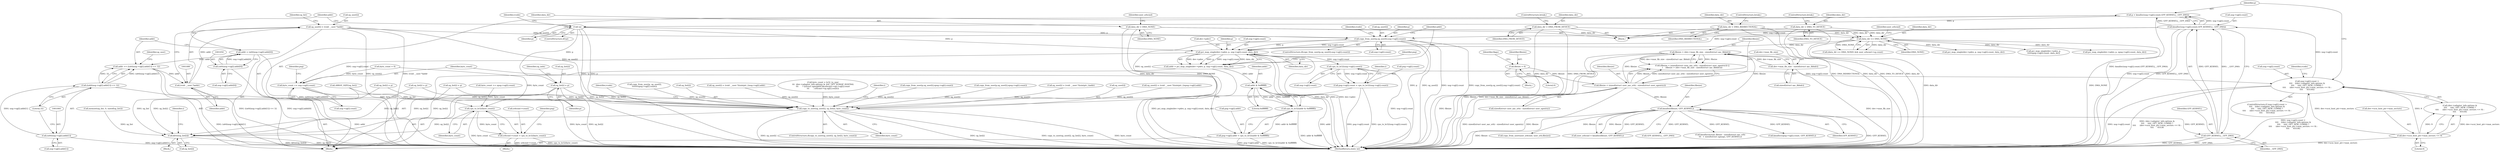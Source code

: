 digraph "0_linux_b4789b8e6be3151a955ade74872822f30e8cd914@API" {
"1001025" [label="(Call,p = kmalloc(usg->sg[i].count,GFP_KERNEL|__GFP_DMA))"];
"1001027" [label="(Call,kmalloc(usg->sg[i].count,GFP_KERNEL|__GFP_DMA))"];
"1000995" [label="(Call,usg->sg[i].count >\n\t\t\t\t    ((dev->adapter_info.options &\n\t\t\t\t     AAC_OPT_NEW_COMM) ?\n\t\t\t\t      (dev->scsi_host_ptr->max_sectors << 9) :\n\t\t\t\t      65536))"];
"1001158" [label="(Call,cpu_to_le32(usg->sg[i].count))"];
"1001116" [label="(Call,pci_map_single(dev->pdev, p, usg->sg[i].count, data_dir))"];
"1001096" [label="(Call,copy_from_user(p,sg_user[i],usg->sg[i].count))"];
"1001039" [label="(Call,!p)"];
"1001025" [label="(Call,p = kmalloc(usg->sg[i].count,GFP_KERNEL|__GFP_DMA))"];
"1001075" [label="(Call,sg_user[i] = (void __user *)addr)"];
"1001079" [label="(Call,(void __user *)addr)"];
"1001060" [label="(Call,addr += ((u64)usg->sg[i].addr[1]) << 32)"];
"1001062" [label="(Call,((u64)usg->sg[i].addr[1]) << 32)"];
"1001063" [label="(Call,(u64)usg->sg[i].addr[1])"];
"1001047" [label="(Call,addr = (u64)usg->sg[i].addr[0])"];
"1001049" [label="(Call,(u64)usg->sg[i].addr[0])"];
"1000446" [label="(Call,data_dir == DMA_NONE)"];
"1000363" [label="(Call,data_dir = DMA_TO_DEVICE)"];
"1000367" [label="(Call,data_dir = DMA_BIDIRECTIONAL)"];
"1000372" [label="(Call,data_dir = DMA_FROM_DEVICE)"];
"1000377" [label="(Call,data_dir = DMA_NONE)"];
"1001011" [label="(Call,dev->scsi_host_ptr->max_sectors << 9)"];
"1001035" [label="(Call,GFP_KERNEL|__GFP_DMA)"];
"1000254" [label="(Call,kmalloc(fibsize, GFP_KERNEL))"];
"1000238" [label="(Call,fibsize > (dev->max_fib_size - sizeof(struct aac_fibhdr)))"];
"1000231" [label="(Call,fibsize < (sizeof(struct user_aac_srb) - sizeof(struct user_sgentry)))"];
"1000136" [label="(Call,fibsize = 0)"];
"1000240" [label="(Call,dev->max_fib_size - sizeof(struct aac_fibhdr))"];
"1001082" [label="(Call,sg_list[i] = p)"];
"1001424" [label="(Call,copy_to_user(sg_user[i], sg_list[i], byte_count))"];
"1001469" [label="(Call,kfree(sg_list[i]))"];
"1001114" [label="(Call,addr = pci_map_single(dev->pdev, p, usg->sg[i].count, data_dir))"];
"1001138" [label="(Call,addr & 0xffffffff)"];
"1001137" [label="(Call,cpu_to_le32(addr & 0xffffffff))"];
"1001129" [label="(Call,psg->sg[i].addr = cpu_to_le32(addr & 0xffffffff))"];
"1001141" [label="(Call,byte_count += usg->sg[i].count)"];
"1001334" [label="(Call,cpu_to_le32(byte_count))"];
"1001330" [label="(Call,srbcmd->count = cpu_to_le32(byte_count))"];
"1001150" [label="(Call,psg->sg[i].count = cpu_to_le32(usg->sg[i].count))"];
"1000363" [label="(Call,data_dir = DMA_TO_DEVICE)"];
"1000230" [label="(Call,(fibsize < (sizeof(struct user_aac_srb) - sizeof(struct user_sgentry))) ||\n\t    (fibsize > (dev->max_fib_size - sizeof(struct aac_fibhdr))))"];
"1001027" [label="(Call,kmalloc(usg->sg[i].count,GFP_KERNEL|__GFP_DMA))"];
"1000374" [label="(Identifier,DMA_FROM_DEVICE)"];
"1001331" [label="(Call,srbcmd->count)"];
"1000994" [label="(ControlStructure,if (usg->sg[i].count >\n\t\t\t\t    ((dev->adapter_info.options &\n\t\t\t\t     AAC_OPT_NEW_COMM) ?\n\t\t\t\t      (dev->scsi_host_ptr->max_sectors << 9) :\n\t\t\t\t      65536)))"];
"1000370" [label="(ControlStructure,break;)"];
"1000232" [label="(Identifier,fibsize)"];
"1001039" [label="(Call,!p)"];
"1001063" [label="(Call,(u64)usg->sg[i].addr[1])"];
"1001011" [label="(Call,dev->scsi_host_ptr->max_sectors << 9)"];
"1000256" [label="(Identifier,GFP_KERNEL)"];
"1000141" [label="(Identifier,flags)"];
"1001065" [label="(Call,usg->sg[i].addr[1])"];
"1000267" [label="(Call,copy_from_user(user_srbcmd, user_srb,fibsize))"];
"1000377" [label="(Call,data_dir = DMA_NONE)"];
"1001330" [label="(Call,srbcmd->count = cpu_to_le32(byte_count))"];
"1001129" [label="(Call,psg->sg[i].addr = cpu_to_le32(addr & 0xffffffff))"];
"1000373" [label="(Identifier,data_dir)"];
"1000375" [label="(ControlStructure,break;)"];
"1000252" [label="(Call,user_srbcmd = kmalloc(fibsize, GFP_KERNEL))"];
"1001115" [label="(Identifier,addr)"];
"1001468" [label="(Block,)"];
"1000954" [label="(Block,)"];
"1001470" [label="(Call,sg_list[i])"];
"1000990" [label="(Identifier,i)"];
"1001076" [label="(Call,sg_user[i])"];
"1001037" [label="(Identifier,__GFP_DMA)"];
"1000451" [label="(Identifier,user_srbcmd)"];
"1000384" [label="(Identifier,user_srbcmd)"];
"1001262" [label="(Call,copy_from_user(p, sg_user[i],\n\t\t\t\t\t\t\tupsg->sg[i].count))"];
"1000241" [label="(Call,dev->max_fib_size)"];
"1001110" [label="(Identifier,rcode)"];
"1001137" [label="(Call,cpu_to_le32(addr & 0xffffffff))"];
"1001086" [label="(Identifier,p)"];
"1001428" [label="(Call,sg_list[i])"];
"1000445" [label="(Call,(data_dir == DMA_NONE) && user_srbcmd->sg.count)"];
"1000460" [label="(Call,byte_count = 0)"];
"1000553" [label="(Call,GFP_KERNEL|__GFP_DMA)"];
"1000137" [label="(Identifier,fibsize)"];
"1000231" [label="(Call,fibsize < (sizeof(struct user_aac_srb) - sizeof(struct user_sgentry)))"];
"1001335" [label="(Identifier,byte_count)"];
"1000239" [label="(Identifier,fibsize)"];
"1001151" [label="(Call,psg->sg[i].count)"];
"1000448" [label="(Identifier,DMA_NONE)"];
"1001117" [label="(Call,dev->pdev)"];
"1001047" [label="(Call,addr = (u64)usg->sg[i].addr[0])"];
"1001098" [label="(Call,sg_user[i])"];
"1001154" [label="(Identifier,psg)"];
"1001088" [label="(Identifier,sg_indx)"];
"1000824" [label="(Call,sg_list[i] = p)"];
"1001334" [label="(Call,cpu_to_le32(byte_count))"];
"1000996" [label="(Call,usg->sg[i].count)"];
"1001021" [label="(Identifier,rcode)"];
"1001467" [label="(Identifier,i)"];
"1000809" [label="(Call,sg_user[i] = (void __user *)(uintptr_t)usg->sg[i].addr)"];
"1001248" [label="(Call,sg_list[i] = p)"];
"1001095" [label="(ControlStructure,if(copy_from_user(p,sg_user[i],usg->sg[i].count)))"];
"1000255" [label="(Identifier,fibsize)"];
"1001423" [label="(ControlStructure,if(copy_to_user(sg_user[i], sg_list[i], byte_count)))"];
"1001038" [label="(ControlStructure,if(!p))"];
"1000372" [label="(Call,data_dir = DMA_FROM_DEVICE)"];
"1000860" [label="(Call,pci_map_single(dev->pdev, p, usg->sg[i].count, data_dir))"];
"1001048" [label="(Identifier,addr)"];
"1001036" [label="(Identifier,GFP_KERNEL)"];
"1001062" [label="(Call,((u64)usg->sg[i].addr[1]) << 32)"];
"1001083" [label="(Call,sg_list[i])"];
"1001142" [label="(Identifier,byte_count)"];
"1001040" [label="(Identifier,p)"];
"1001079" [label="(Call,(void __user *)addr)"];
"1001391" [label="(Call,byte_count = le32_to_cpu(\n\t\t\t  (dev->adapter_info.options & AAC_OPT_SGMAP_HOST64)\n\t\t\t      ? ((struct sgmap64*)&srbcmd->sg)->sg[i].count\n\t\t\t      : srbcmd->sg.sg[i].count))"];
"1000367" [label="(Call,data_dir = DMA_BIDIRECTIONAL)"];
"1000240" [label="(Call,dev->max_fib_size - sizeof(struct aac_fibhdr))"];
"1001012" [label="(Call,dev->scsi_host_ptr->max_sectors)"];
"1000707" [label="(Call,kmalloc(actual_fibsize - sizeof(struct aac_srb)\n\t\t\t  + sizeof(struct sgmap), GFP_KERNEL))"];
"1001114" [label="(Call,addr = pci_map_single(dev->pdev, p, usg->sg[i].count, data_dir))"];
"1000369" [label="(Identifier,DMA_BIDIRECTIONAL)"];
"1001215" [label="(Call,kmalloc(upsg->sg[i].count, GFP_KERNEL))"];
"1001035" [label="(Call,GFP_KERNEL|__GFP_DMA)"];
"1000368" [label="(Identifier,data_dir)"];
"1001130" [label="(Call,psg->sg[i].addr)"];
"1000208" [label="(Call,memset(sg_list, 0, sizeof(sg_list)))"];
"1001049" [label="(Call,(u64)usg->sg[i].addr[0])"];
"1001097" [label="(Identifier,p)"];
"1001003" [label="(Call,(dev->adapter_info.options &\n\t\t\t\t     AAC_OPT_NEW_COMM) ?\n\t\t\t\t      (dev->scsi_host_ptr->max_sectors << 9) :\n\t\t\t\t      65536)"];
"1000379" [label="(Identifier,DMA_NONE)"];
"1001305" [label="(Call,byte_count += upsg->sg[i].count)"];
"1000602" [label="(Call,sg_list[i] = p)"];
"1000361" [label="(Block,)"];
"1000244" [label="(Call,sizeof(struct aac_fibhdr))"];
"1000233" [label="(Call,sizeof(struct user_aac_srb) - sizeof(struct user_sgentry))"];
"1001389" [label="(Identifier,i)"];
"1001150" [label="(Call,psg->sg[i].count = cpu_to_le32(usg->sg[i].count))"];
"1001158" [label="(Call,cpu_to_le32(usg->sg[i].count))"];
"1001060" [label="(Call,addr += ((u64)usg->sg[i].addr[1]) << 32)"];
"1000447" [label="(Identifier,data_dir)"];
"1001282" [label="(Call,pci_map_single(dev->pdev, p,\n\t\t\t\t\tupsg->sg[i].count, data_dir))"];
"1000378" [label="(Identifier,data_dir)"];
"1001025" [label="(Call,p = kmalloc(usg->sg[i].count,GFP_KERNEL|__GFP_DMA))"];
"1000446" [label="(Call,data_dir == DMA_NONE)"];
"1001051" [label="(Call,usg->sg[i].addr[0])"];
"1001338" [label="(Identifier,psg)"];
"1000616" [label="(Call,copy_from_user(p,sg_user[i],upsg->sg[i].count))"];
"1001028" [label="(Call,usg->sg[i].count)"];
"1001101" [label="(Call,usg->sg[i].count)"];
"1000238" [label="(Call,fibsize > (dev->max_fib_size - sizeof(struct aac_fibhdr)))"];
"1000838" [label="(Call,copy_from_user(p,sg_user[i],upsg->sg[i].count))"];
"1001159" [label="(Call,usg->sg[i].count)"];
"1000387" [label="(Call,ARRAY_SIZE(sg_list))"];
"1001096" [label="(Call,copy_from_user(p,sg_user[i],usg->sg[i].count))"];
"1001017" [label="(Literal,9)"];
"1001081" [label="(Identifier,addr)"];
"1001084" [label="(Identifier,sg_list)"];
"1001074" [label="(Literal,32)"];
"1000136" [label="(Call,fibsize = 0)"];
"1001082" [label="(Call,sg_list[i] = p)"];
"1001143" [label="(Call,usg->sg[i].count)"];
"1001075" [label="(Call,sg_user[i] = (void __user *)addr)"];
"1000118" [label="(Block,)"];
"1001133" [label="(Identifier,psg)"];
"1001424" [label="(Call,copy_to_user(sg_user[i], sg_list[i], byte_count))"];
"1000138" [label="(Literal,0)"];
"1000593" [label="(Call,sg_user[i] = (void __user *)(uintptr_t)addr)"];
"1001061" [label="(Identifier,addr)"];
"1001469" [label="(Call,kfree(sg_list[i]))"];
"1000636" [label="(Call,pci_map_single(dev->pdev, p, upsg->sg[i].count, data_dir))"];
"1001431" [label="(Identifier,byte_count)"];
"1001120" [label="(Identifier,p)"];
"1001128" [label="(Identifier,data_dir)"];
"1001077" [label="(Identifier,sg_user)"];
"1000364" [label="(Identifier,data_dir)"];
"1001425" [label="(Call,sg_user[i])"];
"1001485" [label="(MethodReturn,static int)"];
"1000366" [label="(ControlStructure,break;)"];
"1001141" [label="(Call,byte_count += usg->sg[i].count)"];
"1001121" [label="(Call,usg->sg[i].count)"];
"1000254" [label="(Call,kmalloc(fibsize, GFP_KERNEL))"];
"1001233" [label="(Call,sg_user[i] = (void __user *)(uintptr_t)upsg->sg[i].addr)"];
"1000365" [label="(Identifier,DMA_TO_DEVICE)"];
"1001138" [label="(Call,addr & 0xffffffff)"];
"1001434" [label="(Identifier,rcode)"];
"1001139" [label="(Identifier,addr)"];
"1001043" [label="(Identifier,rcode)"];
"1001140" [label="(Literal,0xffffffff)"];
"1000991" [label="(Block,)"];
"1000995" [label="(Call,usg->sg[i].count >\n\t\t\t\t    ((dev->adapter_info.options &\n\t\t\t\t     AAC_OPT_NEW_COMM) ?\n\t\t\t\t      (dev->scsi_host_ptr->max_sectors << 9) :\n\t\t\t\t      65536))"];
"1001026" [label="(Identifier,p)"];
"1001116" [label="(Call,pci_map_single(dev->pdev, p, usg->sg[i].count, data_dir))"];
"1001025" -> "1000991"  [label="AST: "];
"1001025" -> "1001027"  [label="CFG: "];
"1001026" -> "1001025"  [label="AST: "];
"1001027" -> "1001025"  [label="AST: "];
"1001040" -> "1001025"  [label="CFG: "];
"1001025" -> "1001485"  [label="DDG: kmalloc(usg->sg[i].count,GFP_KERNEL|__GFP_DMA)"];
"1001027" -> "1001025"  [label="DDG: usg->sg[i].count"];
"1001027" -> "1001025"  [label="DDG: GFP_KERNEL|__GFP_DMA"];
"1001025" -> "1001039"  [label="DDG: p"];
"1001027" -> "1001035"  [label="CFG: "];
"1001028" -> "1001027"  [label="AST: "];
"1001035" -> "1001027"  [label="AST: "];
"1001027" -> "1001485"  [label="DDG: usg->sg[i].count"];
"1001027" -> "1001485"  [label="DDG: GFP_KERNEL|__GFP_DMA"];
"1000995" -> "1001027"  [label="DDG: usg->sg[i].count"];
"1001035" -> "1001027"  [label="DDG: GFP_KERNEL"];
"1001035" -> "1001027"  [label="DDG: __GFP_DMA"];
"1001027" -> "1001096"  [label="DDG: usg->sg[i].count"];
"1001027" -> "1001116"  [label="DDG: usg->sg[i].count"];
"1000995" -> "1000994"  [label="AST: "];
"1000995" -> "1001003"  [label="CFG: "];
"1000996" -> "1000995"  [label="AST: "];
"1001003" -> "1000995"  [label="AST: "];
"1001021" -> "1000995"  [label="CFG: "];
"1001026" -> "1000995"  [label="CFG: "];
"1000995" -> "1001485"  [label="DDG: usg->sg[i].count"];
"1000995" -> "1001485"  [label="DDG: (dev->adapter_info.options &\n\t\t\t\t     AAC_OPT_NEW_COMM) ?\n\t\t\t\t      (dev->scsi_host_ptr->max_sectors << 9) :\n\t\t\t\t      65536"];
"1000995" -> "1001485"  [label="DDG: usg->sg[i].count >\n\t\t\t\t    ((dev->adapter_info.options &\n\t\t\t\t     AAC_OPT_NEW_COMM) ?\n\t\t\t\t      (dev->scsi_host_ptr->max_sectors << 9) :\n\t\t\t\t      65536)"];
"1001158" -> "1000995"  [label="DDG: usg->sg[i].count"];
"1001011" -> "1000995"  [label="DDG: dev->scsi_host_ptr->max_sectors"];
"1001011" -> "1000995"  [label="DDG: 9"];
"1001158" -> "1001150"  [label="AST: "];
"1001158" -> "1001159"  [label="CFG: "];
"1001159" -> "1001158"  [label="AST: "];
"1001150" -> "1001158"  [label="CFG: "];
"1001158" -> "1001485"  [label="DDG: usg->sg[i].count"];
"1001158" -> "1001150"  [label="DDG: usg->sg[i].count"];
"1001116" -> "1001158"  [label="DDG: usg->sg[i].count"];
"1001116" -> "1001114"  [label="AST: "];
"1001116" -> "1001128"  [label="CFG: "];
"1001117" -> "1001116"  [label="AST: "];
"1001120" -> "1001116"  [label="AST: "];
"1001121" -> "1001116"  [label="AST: "];
"1001128" -> "1001116"  [label="AST: "];
"1001114" -> "1001116"  [label="CFG: "];
"1001116" -> "1001485"  [label="DDG: data_dir"];
"1001116" -> "1001485"  [label="DDG: p"];
"1001116" -> "1001485"  [label="DDG: dev->pdev"];
"1001116" -> "1001114"  [label="DDG: dev->pdev"];
"1001116" -> "1001114"  [label="DDG: p"];
"1001116" -> "1001114"  [label="DDG: usg->sg[i].count"];
"1001116" -> "1001114"  [label="DDG: data_dir"];
"1001096" -> "1001116"  [label="DDG: p"];
"1001096" -> "1001116"  [label="DDG: usg->sg[i].count"];
"1001039" -> "1001116"  [label="DDG: p"];
"1000446" -> "1001116"  [label="DDG: data_dir"];
"1001116" -> "1001141"  [label="DDG: usg->sg[i].count"];
"1001096" -> "1001095"  [label="AST: "];
"1001096" -> "1001101"  [label="CFG: "];
"1001097" -> "1001096"  [label="AST: "];
"1001098" -> "1001096"  [label="AST: "];
"1001101" -> "1001096"  [label="AST: "];
"1001110" -> "1001096"  [label="CFG: "];
"1001115" -> "1001096"  [label="CFG: "];
"1001096" -> "1001485"  [label="DDG: p"];
"1001096" -> "1001485"  [label="DDG: sg_user[i]"];
"1001096" -> "1001485"  [label="DDG: usg->sg[i].count"];
"1001096" -> "1001485"  [label="DDG: copy_from_user(p,sg_user[i],usg->sg[i].count)"];
"1001039" -> "1001096"  [label="DDG: p"];
"1001075" -> "1001096"  [label="DDG: sg_user[i]"];
"1001096" -> "1001424"  [label="DDG: sg_user[i]"];
"1001039" -> "1001038"  [label="AST: "];
"1001039" -> "1001040"  [label="CFG: "];
"1001040" -> "1001039"  [label="AST: "];
"1001043" -> "1001039"  [label="CFG: "];
"1001048" -> "1001039"  [label="CFG: "];
"1001039" -> "1001485"  [label="DDG: p"];
"1001039" -> "1001485"  [label="DDG: !p"];
"1001039" -> "1001082"  [label="DDG: p"];
"1001075" -> "1000991"  [label="AST: "];
"1001075" -> "1001079"  [label="CFG: "];
"1001076" -> "1001075"  [label="AST: "];
"1001079" -> "1001075"  [label="AST: "];
"1001084" -> "1001075"  [label="CFG: "];
"1001075" -> "1001485"  [label="DDG: sg_user[i]"];
"1001075" -> "1001485"  [label="DDG: (void __user *)addr"];
"1001079" -> "1001075"  [label="DDG: addr"];
"1001075" -> "1001424"  [label="DDG: sg_user[i]"];
"1001079" -> "1001081"  [label="CFG: "];
"1001080" -> "1001079"  [label="AST: "];
"1001081" -> "1001079"  [label="AST: "];
"1001079" -> "1001485"  [label="DDG: addr"];
"1001060" -> "1001079"  [label="DDG: addr"];
"1001060" -> "1000991"  [label="AST: "];
"1001060" -> "1001062"  [label="CFG: "];
"1001061" -> "1001060"  [label="AST: "];
"1001062" -> "1001060"  [label="AST: "];
"1001077" -> "1001060"  [label="CFG: "];
"1001060" -> "1001485"  [label="DDG: ((u64)usg->sg[i].addr[1]) << 32"];
"1001062" -> "1001060"  [label="DDG: (u64)usg->sg[i].addr[1]"];
"1001062" -> "1001060"  [label="DDG: 32"];
"1001047" -> "1001060"  [label="DDG: addr"];
"1001062" -> "1001074"  [label="CFG: "];
"1001063" -> "1001062"  [label="AST: "];
"1001074" -> "1001062"  [label="AST: "];
"1001062" -> "1001485"  [label="DDG: (u64)usg->sg[i].addr[1]"];
"1001063" -> "1001062"  [label="DDG: usg->sg[i].addr[1]"];
"1001063" -> "1001065"  [label="CFG: "];
"1001064" -> "1001063"  [label="AST: "];
"1001065" -> "1001063"  [label="AST: "];
"1001074" -> "1001063"  [label="CFG: "];
"1001063" -> "1001485"  [label="DDG: usg->sg[i].addr[1]"];
"1001047" -> "1000991"  [label="AST: "];
"1001047" -> "1001049"  [label="CFG: "];
"1001048" -> "1001047"  [label="AST: "];
"1001049" -> "1001047"  [label="AST: "];
"1001061" -> "1001047"  [label="CFG: "];
"1001047" -> "1001485"  [label="DDG: (u64)usg->sg[i].addr[0]"];
"1001049" -> "1001047"  [label="DDG: usg->sg[i].addr[0]"];
"1001049" -> "1001051"  [label="CFG: "];
"1001050" -> "1001049"  [label="AST: "];
"1001051" -> "1001049"  [label="AST: "];
"1001049" -> "1001485"  [label="DDG: usg->sg[i].addr[0]"];
"1000446" -> "1000445"  [label="AST: "];
"1000446" -> "1000448"  [label="CFG: "];
"1000447" -> "1000446"  [label="AST: "];
"1000448" -> "1000446"  [label="AST: "];
"1000451" -> "1000446"  [label="CFG: "];
"1000445" -> "1000446"  [label="CFG: "];
"1000446" -> "1001485"  [label="DDG: data_dir"];
"1000446" -> "1001485"  [label="DDG: DMA_NONE"];
"1000446" -> "1000445"  [label="DDG: data_dir"];
"1000446" -> "1000445"  [label="DDG: DMA_NONE"];
"1000363" -> "1000446"  [label="DDG: data_dir"];
"1000367" -> "1000446"  [label="DDG: data_dir"];
"1000372" -> "1000446"  [label="DDG: data_dir"];
"1000377" -> "1000446"  [label="DDG: data_dir"];
"1000446" -> "1000636"  [label="DDG: data_dir"];
"1000446" -> "1000860"  [label="DDG: data_dir"];
"1000446" -> "1001282"  [label="DDG: data_dir"];
"1000363" -> "1000361"  [label="AST: "];
"1000363" -> "1000365"  [label="CFG: "];
"1000364" -> "1000363"  [label="AST: "];
"1000365" -> "1000363"  [label="AST: "];
"1000366" -> "1000363"  [label="CFG: "];
"1000363" -> "1001485"  [label="DDG: DMA_TO_DEVICE"];
"1000363" -> "1001485"  [label="DDG: data_dir"];
"1000367" -> "1000361"  [label="AST: "];
"1000367" -> "1000369"  [label="CFG: "];
"1000368" -> "1000367"  [label="AST: "];
"1000369" -> "1000367"  [label="AST: "];
"1000370" -> "1000367"  [label="CFG: "];
"1000367" -> "1001485"  [label="DDG: DMA_BIDIRECTIONAL"];
"1000367" -> "1001485"  [label="DDG: data_dir"];
"1000372" -> "1000361"  [label="AST: "];
"1000372" -> "1000374"  [label="CFG: "];
"1000373" -> "1000372"  [label="AST: "];
"1000374" -> "1000372"  [label="AST: "];
"1000375" -> "1000372"  [label="CFG: "];
"1000372" -> "1001485"  [label="DDG: data_dir"];
"1000372" -> "1001485"  [label="DDG: DMA_FROM_DEVICE"];
"1000377" -> "1000361"  [label="AST: "];
"1000377" -> "1000379"  [label="CFG: "];
"1000378" -> "1000377"  [label="AST: "];
"1000379" -> "1000377"  [label="AST: "];
"1000384" -> "1000377"  [label="CFG: "];
"1000377" -> "1001485"  [label="DDG: DMA_NONE"];
"1000377" -> "1001485"  [label="DDG: data_dir"];
"1001011" -> "1001003"  [label="AST: "];
"1001011" -> "1001017"  [label="CFG: "];
"1001012" -> "1001011"  [label="AST: "];
"1001017" -> "1001011"  [label="AST: "];
"1001003" -> "1001011"  [label="CFG: "];
"1001011" -> "1001485"  [label="DDG: dev->scsi_host_ptr->max_sectors"];
"1001011" -> "1001003"  [label="DDG: dev->scsi_host_ptr->max_sectors"];
"1001011" -> "1001003"  [label="DDG: 9"];
"1001035" -> "1001037"  [label="CFG: "];
"1001036" -> "1001035"  [label="AST: "];
"1001037" -> "1001035"  [label="AST: "];
"1001035" -> "1001485"  [label="DDG: GFP_KERNEL"];
"1001035" -> "1001485"  [label="DDG: __GFP_DMA"];
"1000254" -> "1001035"  [label="DDG: GFP_KERNEL"];
"1000254" -> "1000252"  [label="AST: "];
"1000254" -> "1000256"  [label="CFG: "];
"1000255" -> "1000254"  [label="AST: "];
"1000256" -> "1000254"  [label="AST: "];
"1000252" -> "1000254"  [label="CFG: "];
"1000254" -> "1001485"  [label="DDG: fibsize"];
"1000254" -> "1001485"  [label="DDG: GFP_KERNEL"];
"1000254" -> "1000252"  [label="DDG: fibsize"];
"1000254" -> "1000252"  [label="DDG: GFP_KERNEL"];
"1000238" -> "1000254"  [label="DDG: fibsize"];
"1000231" -> "1000254"  [label="DDG: fibsize"];
"1000254" -> "1000267"  [label="DDG: fibsize"];
"1000254" -> "1000553"  [label="DDG: GFP_KERNEL"];
"1000254" -> "1000707"  [label="DDG: GFP_KERNEL"];
"1000254" -> "1001215"  [label="DDG: GFP_KERNEL"];
"1000238" -> "1000230"  [label="AST: "];
"1000238" -> "1000240"  [label="CFG: "];
"1000239" -> "1000238"  [label="AST: "];
"1000240" -> "1000238"  [label="AST: "];
"1000230" -> "1000238"  [label="CFG: "];
"1000238" -> "1001485"  [label="DDG: fibsize"];
"1000238" -> "1001485"  [label="DDG: dev->max_fib_size - sizeof(struct aac_fibhdr)"];
"1000238" -> "1000230"  [label="DDG: fibsize"];
"1000238" -> "1000230"  [label="DDG: dev->max_fib_size - sizeof(struct aac_fibhdr)"];
"1000231" -> "1000238"  [label="DDG: fibsize"];
"1000240" -> "1000238"  [label="DDG: dev->max_fib_size"];
"1000231" -> "1000230"  [label="AST: "];
"1000231" -> "1000233"  [label="CFG: "];
"1000232" -> "1000231"  [label="AST: "];
"1000233" -> "1000231"  [label="AST: "];
"1000239" -> "1000231"  [label="CFG: "];
"1000230" -> "1000231"  [label="CFG: "];
"1000231" -> "1001485"  [label="DDG: sizeof(struct user_aac_srb) - sizeof(struct user_sgentry)"];
"1000231" -> "1001485"  [label="DDG: fibsize"];
"1000231" -> "1000230"  [label="DDG: fibsize"];
"1000231" -> "1000230"  [label="DDG: sizeof(struct user_aac_srb) - sizeof(struct user_sgentry)"];
"1000136" -> "1000231"  [label="DDG: fibsize"];
"1000136" -> "1000118"  [label="AST: "];
"1000136" -> "1000138"  [label="CFG: "];
"1000137" -> "1000136"  [label="AST: "];
"1000138" -> "1000136"  [label="AST: "];
"1000141" -> "1000136"  [label="CFG: "];
"1000136" -> "1001485"  [label="DDG: fibsize"];
"1000240" -> "1000244"  [label="CFG: "];
"1000241" -> "1000240"  [label="AST: "];
"1000244" -> "1000240"  [label="AST: "];
"1000240" -> "1001485"  [label="DDG: dev->max_fib_size"];
"1001082" -> "1000991"  [label="AST: "];
"1001082" -> "1001086"  [label="CFG: "];
"1001083" -> "1001082"  [label="AST: "];
"1001086" -> "1001082"  [label="AST: "];
"1001088" -> "1001082"  [label="CFG: "];
"1001082" -> "1001485"  [label="DDG: sg_list[i]"];
"1001082" -> "1001424"  [label="DDG: sg_list[i]"];
"1001082" -> "1001469"  [label="DDG: sg_list[i]"];
"1001424" -> "1001423"  [label="AST: "];
"1001424" -> "1001431"  [label="CFG: "];
"1001425" -> "1001424"  [label="AST: "];
"1001428" -> "1001424"  [label="AST: "];
"1001431" -> "1001424"  [label="AST: "];
"1001434" -> "1001424"  [label="CFG: "];
"1001389" -> "1001424"  [label="CFG: "];
"1001424" -> "1001485"  [label="DDG: sg_user[i]"];
"1001424" -> "1001485"  [label="DDG: sg_list[i]"];
"1001424" -> "1001485"  [label="DDG: copy_to_user(sg_user[i], sg_list[i], byte_count)"];
"1001424" -> "1001485"  [label="DDG: byte_count"];
"1000809" -> "1001424"  [label="DDG: sg_user[i]"];
"1000616" -> "1001424"  [label="DDG: sg_user[i]"];
"1001262" -> "1001424"  [label="DDG: sg_user[i]"];
"1000593" -> "1001424"  [label="DDG: sg_user[i]"];
"1001233" -> "1001424"  [label="DDG: sg_user[i]"];
"1000838" -> "1001424"  [label="DDG: sg_user[i]"];
"1000387" -> "1001424"  [label="DDG: sg_list"];
"1001248" -> "1001424"  [label="DDG: sg_list[i]"];
"1000602" -> "1001424"  [label="DDG: sg_list[i]"];
"1000824" -> "1001424"  [label="DDG: sg_list[i]"];
"1001391" -> "1001424"  [label="DDG: byte_count"];
"1001424" -> "1001469"  [label="DDG: sg_list[i]"];
"1001469" -> "1001468"  [label="AST: "];
"1001469" -> "1001470"  [label="CFG: "];
"1001470" -> "1001469"  [label="AST: "];
"1001467" -> "1001469"  [label="CFG: "];
"1001469" -> "1001485"  [label="DDG: kfree(sg_list[i])"];
"1001469" -> "1001485"  [label="DDG: sg_list[i]"];
"1000208" -> "1001469"  [label="DDG: sg_list"];
"1000387" -> "1001469"  [label="DDG: sg_list"];
"1001248" -> "1001469"  [label="DDG: sg_list[i]"];
"1000602" -> "1001469"  [label="DDG: sg_list[i]"];
"1000824" -> "1001469"  [label="DDG: sg_list[i]"];
"1001114" -> "1000991"  [label="AST: "];
"1001115" -> "1001114"  [label="AST: "];
"1001133" -> "1001114"  [label="CFG: "];
"1001114" -> "1001485"  [label="DDG: pci_map_single(dev->pdev, p, usg->sg[i].count, data_dir)"];
"1001114" -> "1001138"  [label="DDG: addr"];
"1001138" -> "1001137"  [label="AST: "];
"1001138" -> "1001140"  [label="CFG: "];
"1001139" -> "1001138"  [label="AST: "];
"1001140" -> "1001138"  [label="AST: "];
"1001137" -> "1001138"  [label="CFG: "];
"1001138" -> "1001485"  [label="DDG: addr"];
"1001138" -> "1001137"  [label="DDG: addr"];
"1001138" -> "1001137"  [label="DDG: 0xffffffff"];
"1001137" -> "1001129"  [label="AST: "];
"1001129" -> "1001137"  [label="CFG: "];
"1001137" -> "1001485"  [label="DDG: addr & 0xffffffff"];
"1001137" -> "1001129"  [label="DDG: addr & 0xffffffff"];
"1001129" -> "1000991"  [label="AST: "];
"1001130" -> "1001129"  [label="AST: "];
"1001142" -> "1001129"  [label="CFG: "];
"1001129" -> "1001485"  [label="DDG: psg->sg[i].addr"];
"1001129" -> "1001485"  [label="DDG: cpu_to_le32(addr & 0xffffffff)"];
"1001141" -> "1000991"  [label="AST: "];
"1001141" -> "1001143"  [label="CFG: "];
"1001142" -> "1001141"  [label="AST: "];
"1001143" -> "1001141"  [label="AST: "];
"1001154" -> "1001141"  [label="CFG: "];
"1001141" -> "1001485"  [label="DDG: byte_count"];
"1000460" -> "1001141"  [label="DDG: byte_count"];
"1001141" -> "1001334"  [label="DDG: byte_count"];
"1001334" -> "1001330"  [label="AST: "];
"1001334" -> "1001335"  [label="CFG: "];
"1001335" -> "1001334"  [label="AST: "];
"1001330" -> "1001334"  [label="CFG: "];
"1001334" -> "1001485"  [label="DDG: byte_count"];
"1001334" -> "1001330"  [label="DDG: byte_count"];
"1000460" -> "1001334"  [label="DDG: byte_count"];
"1001305" -> "1001334"  [label="DDG: byte_count"];
"1001330" -> "1000954"  [label="AST: "];
"1001331" -> "1001330"  [label="AST: "];
"1001338" -> "1001330"  [label="CFG: "];
"1001330" -> "1001485"  [label="DDG: cpu_to_le32(byte_count)"];
"1001330" -> "1001485"  [label="DDG: srbcmd->count"];
"1001150" -> "1000991"  [label="AST: "];
"1001151" -> "1001150"  [label="AST: "];
"1000990" -> "1001150"  [label="CFG: "];
"1001150" -> "1001485"  [label="DDG: psg->sg[i].count"];
"1001150" -> "1001485"  [label="DDG: cpu_to_le32(usg->sg[i].count)"];
}
